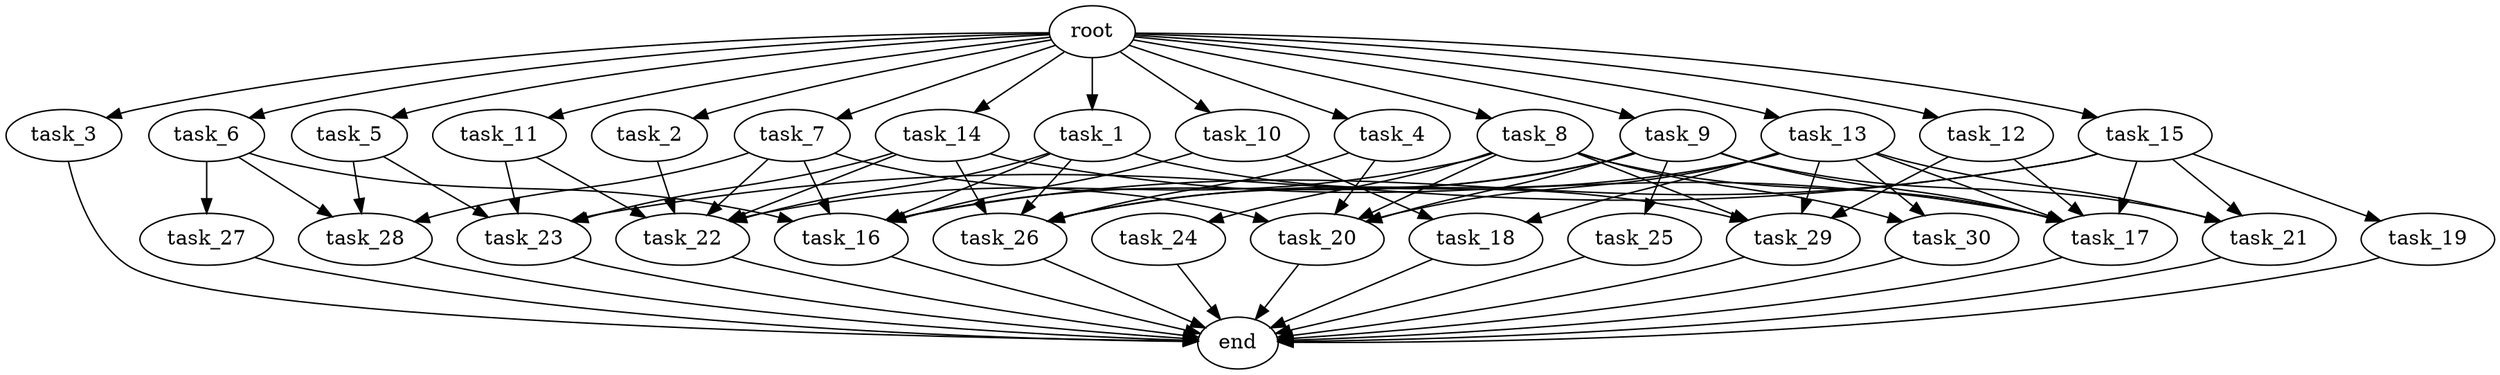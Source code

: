 digraph G {
  root [size="0.000000e+00"];
  task_1 [size="5.333353e+09"];
  task_2 [size="5.955894e+09"];
  task_3 [size="3.504021e+09"];
  task_4 [size="2.846070e+09"];
  task_5 [size="7.848108e+09"];
  task_6 [size="7.148830e+09"];
  task_7 [size="6.724666e+09"];
  task_8 [size="7.143795e+09"];
  task_9 [size="5.197147e+09"];
  task_10 [size="2.477086e+09"];
  task_11 [size="3.279142e+09"];
  task_12 [size="5.824108e+09"];
  task_13 [size="8.228604e+09"];
  task_14 [size="3.613314e+09"];
  task_15 [size="9.807803e+08"];
  task_16 [size="7.116693e+09"];
  task_17 [size="8.284548e+09"];
  task_18 [size="8.203897e+08"];
  task_19 [size="6.228745e+08"];
  task_20 [size="8.885204e+09"];
  task_21 [size="4.763054e+09"];
  task_22 [size="4.462195e+09"];
  task_23 [size="3.693573e+09"];
  task_24 [size="5.263030e+09"];
  task_25 [size="5.882806e+09"];
  task_26 [size="5.189931e+09"];
  task_27 [size="3.948430e+09"];
  task_28 [size="2.637673e+09"];
  task_29 [size="4.988774e+09"];
  task_30 [size="4.234799e+09"];
  end [size="0.000000e+00"];

  root -> task_1 [size="1.000000e-12"];
  root -> task_2 [size="1.000000e-12"];
  root -> task_3 [size="1.000000e-12"];
  root -> task_4 [size="1.000000e-12"];
  root -> task_5 [size="1.000000e-12"];
  root -> task_6 [size="1.000000e-12"];
  root -> task_7 [size="1.000000e-12"];
  root -> task_8 [size="1.000000e-12"];
  root -> task_9 [size="1.000000e-12"];
  root -> task_10 [size="1.000000e-12"];
  root -> task_11 [size="1.000000e-12"];
  root -> task_12 [size="1.000000e-12"];
  root -> task_13 [size="1.000000e-12"];
  root -> task_14 [size="1.000000e-12"];
  root -> task_15 [size="1.000000e-12"];
  task_1 -> task_16 [size="1.186115e+08"];
  task_1 -> task_22 [size="7.436991e+07"];
  task_1 -> task_26 [size="1.037986e+08"];
  task_1 -> task_29 [size="1.247194e+08"];
  task_2 -> task_22 [size="7.436991e+07"];
  task_3 -> end [size="1.000000e-12"];
  task_4 -> task_20 [size="1.777041e+08"];
  task_4 -> task_26 [size="1.037986e+08"];
  task_5 -> task_23 [size="9.233932e+07"];
  task_5 -> task_28 [size="8.792245e+07"];
  task_6 -> task_16 [size="1.186115e+08"];
  task_6 -> task_27 [size="3.948430e+08"];
  task_6 -> task_28 [size="8.792245e+07"];
  task_7 -> task_16 [size="1.186115e+08"];
  task_7 -> task_20 [size="1.777041e+08"];
  task_7 -> task_22 [size="7.436991e+07"];
  task_7 -> task_28 [size="8.792245e+07"];
  task_8 -> task_17 [size="1.380758e+08"];
  task_8 -> task_20 [size="1.777041e+08"];
  task_8 -> task_22 [size="7.436991e+07"];
  task_8 -> task_24 [size="5.263030e+08"];
  task_8 -> task_29 [size="1.247194e+08"];
  task_8 -> task_30 [size="2.117399e+08"];
  task_9 -> task_16 [size="1.186115e+08"];
  task_9 -> task_17 [size="1.380758e+08"];
  task_9 -> task_20 [size="1.777041e+08"];
  task_9 -> task_21 [size="1.587685e+08"];
  task_9 -> task_25 [size="5.882806e+08"];
  task_9 -> task_26 [size="1.037986e+08"];
  task_10 -> task_16 [size="1.186115e+08"];
  task_10 -> task_18 [size="4.101948e+07"];
  task_11 -> task_22 [size="7.436991e+07"];
  task_11 -> task_23 [size="9.233932e+07"];
  task_12 -> task_17 [size="1.380758e+08"];
  task_12 -> task_29 [size="1.247194e+08"];
  task_13 -> task_17 [size="1.380758e+08"];
  task_13 -> task_18 [size="4.101948e+07"];
  task_13 -> task_20 [size="1.777041e+08"];
  task_13 -> task_21 [size="1.587685e+08"];
  task_13 -> task_26 [size="1.037986e+08"];
  task_13 -> task_29 [size="1.247194e+08"];
  task_13 -> task_30 [size="2.117399e+08"];
  task_14 -> task_17 [size="1.380758e+08"];
  task_14 -> task_22 [size="7.436991e+07"];
  task_14 -> task_23 [size="9.233932e+07"];
  task_14 -> task_26 [size="1.037986e+08"];
  task_15 -> task_16 [size="1.186115e+08"];
  task_15 -> task_17 [size="1.380758e+08"];
  task_15 -> task_19 [size="6.228745e+07"];
  task_15 -> task_21 [size="1.587685e+08"];
  task_15 -> task_23 [size="9.233932e+07"];
  task_16 -> end [size="1.000000e-12"];
  task_17 -> end [size="1.000000e-12"];
  task_18 -> end [size="1.000000e-12"];
  task_19 -> end [size="1.000000e-12"];
  task_20 -> end [size="1.000000e-12"];
  task_21 -> end [size="1.000000e-12"];
  task_22 -> end [size="1.000000e-12"];
  task_23 -> end [size="1.000000e-12"];
  task_24 -> end [size="1.000000e-12"];
  task_25 -> end [size="1.000000e-12"];
  task_26 -> end [size="1.000000e-12"];
  task_27 -> end [size="1.000000e-12"];
  task_28 -> end [size="1.000000e-12"];
  task_29 -> end [size="1.000000e-12"];
  task_30 -> end [size="1.000000e-12"];
}
